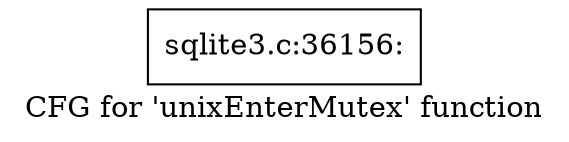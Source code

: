 digraph "CFG for 'unixEnterMutex' function" {
	label="CFG for 'unixEnterMutex' function";

	Node0x55c0f6aada30 [shape=record,label="{sqlite3.c:36156:}"];
}
